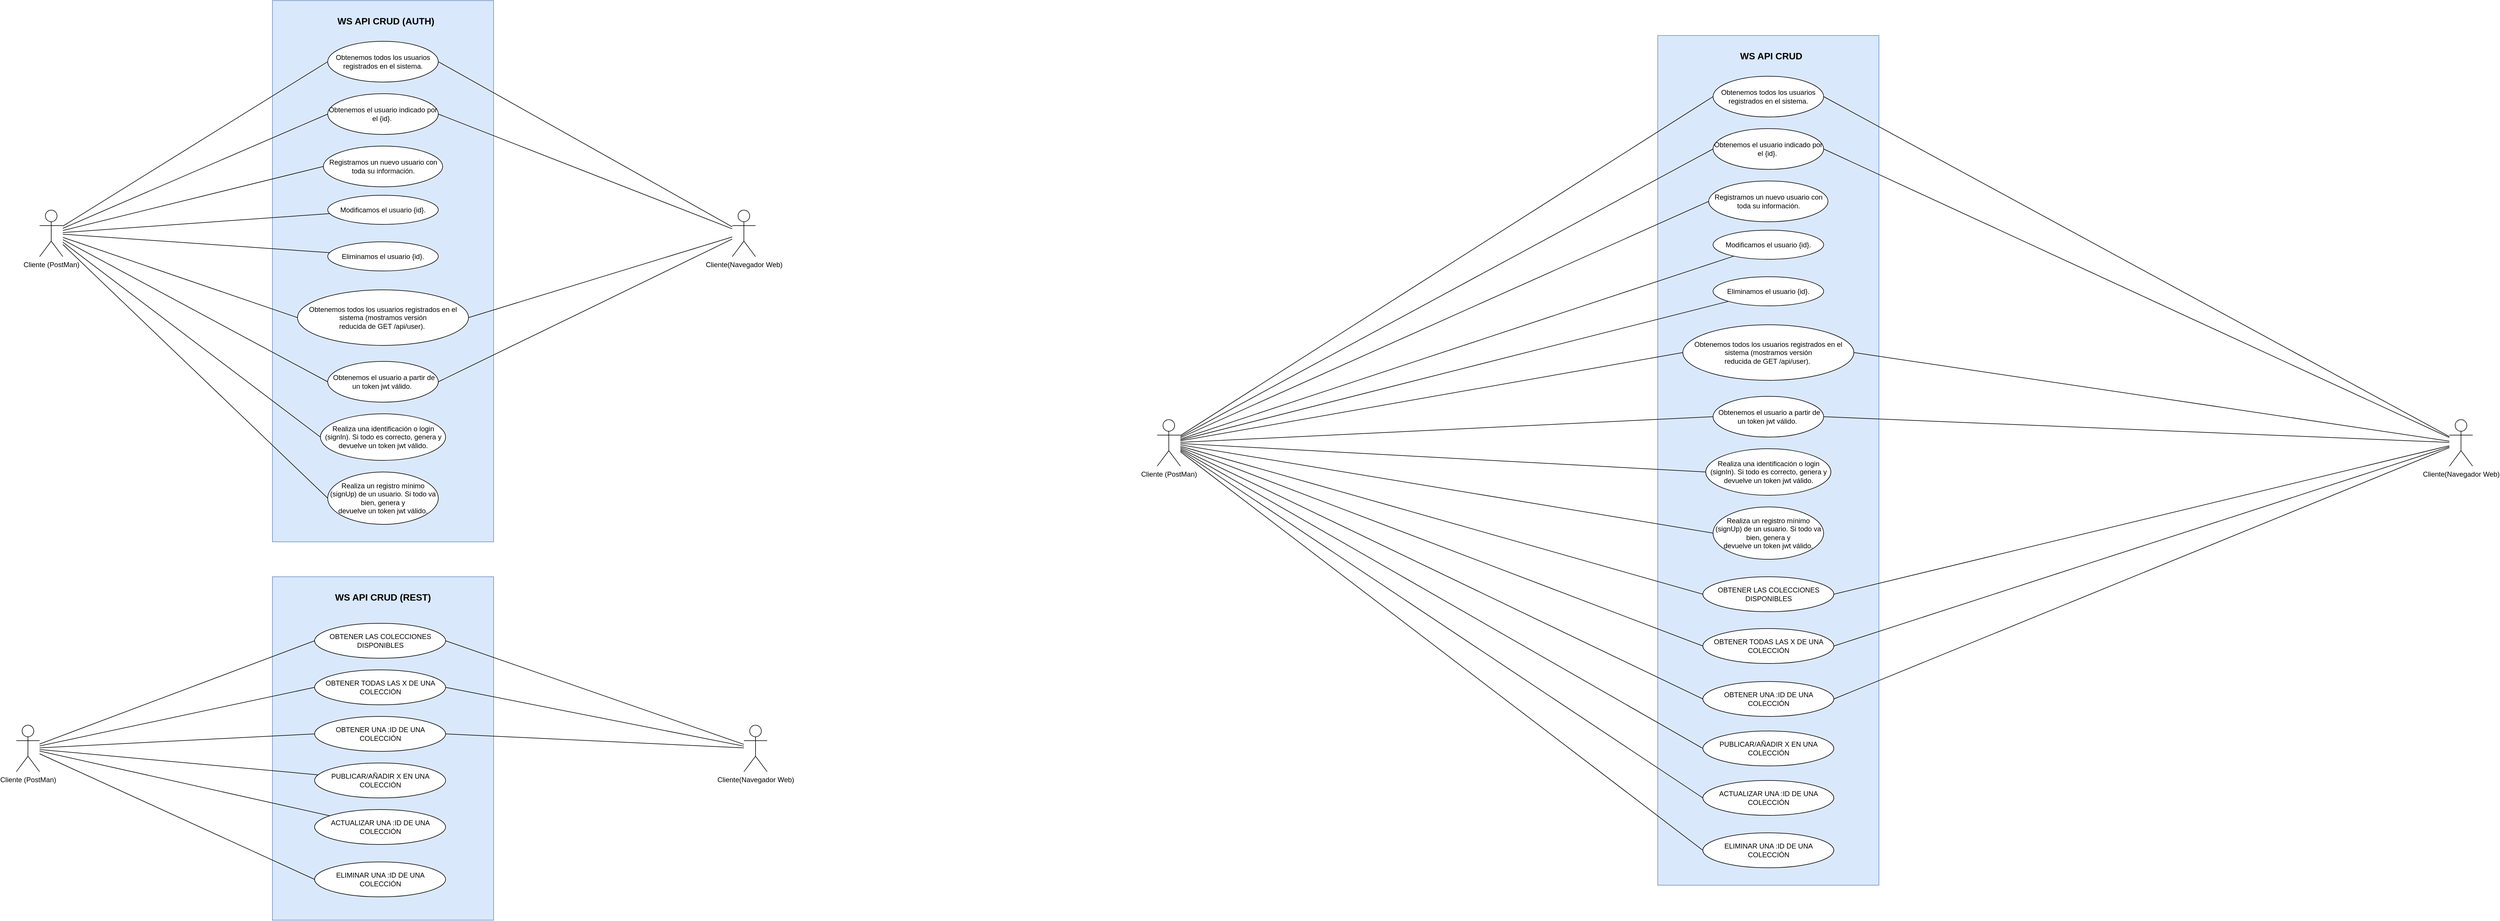 <mxfile version="21.1.2" type="github">
  <diagram name="Página-1" id="gVADvGAhawYy6BavhGWH">
    <mxGraphModel dx="4861" dy="2296" grid="1" gridSize="10" guides="1" tooltips="1" connect="1" arrows="1" fold="1" page="1" pageScale="1" pageWidth="827" pageHeight="1169" math="0" shadow="0">
      <root>
        <mxCell id="0" />
        <mxCell id="1" parent="0" />
        <mxCell id="2xWDJ4cLKkgiuLVgCQJJ-2" value="" style="html=1;dashed=0;whiteSpace=wrap;fillColor=#dae8fc;strokeColor=#6c8ebf;" vertex="1" parent="1">
          <mxGeometry x="200" y="40" width="380" height="930" as="geometry" />
        </mxCell>
        <mxCell id="2xWDJ4cLKkgiuLVgCQJJ-21" style="rounded=0;orthogonalLoop=1;jettySize=auto;html=1;entryX=0;entryY=0.5;entryDx=0;entryDy=0;endArrow=none;endFill=0;" edge="1" parent="1" source="0kAU2ZbiwCrHughsUeTx-1" target="2xWDJ4cLKkgiuLVgCQJJ-8">
          <mxGeometry relative="1" as="geometry" />
        </mxCell>
        <mxCell id="2xWDJ4cLKkgiuLVgCQJJ-22" style="rounded=0;orthogonalLoop=1;jettySize=auto;html=1;entryX=0;entryY=0.5;entryDx=0;entryDy=0;endArrow=none;endFill=0;" edge="1" parent="1" source="0kAU2ZbiwCrHughsUeTx-1" target="2xWDJ4cLKkgiuLVgCQJJ-9">
          <mxGeometry relative="1" as="geometry" />
        </mxCell>
        <mxCell id="2xWDJ4cLKkgiuLVgCQJJ-23" style="rounded=0;orthogonalLoop=1;jettySize=auto;html=1;endArrow=none;endFill=0;" edge="1" parent="1" source="0kAU2ZbiwCrHughsUeTx-1" target="2xWDJ4cLKkgiuLVgCQJJ-10">
          <mxGeometry relative="1" as="geometry" />
        </mxCell>
        <mxCell id="2xWDJ4cLKkgiuLVgCQJJ-24" style="rounded=0;orthogonalLoop=1;jettySize=auto;html=1;endArrow=none;endFill=0;" edge="1" parent="1" source="0kAU2ZbiwCrHughsUeTx-1" target="2xWDJ4cLKkgiuLVgCQJJ-11">
          <mxGeometry relative="1" as="geometry" />
        </mxCell>
        <mxCell id="2xWDJ4cLKkgiuLVgCQJJ-25" style="rounded=0;orthogonalLoop=1;jettySize=auto;html=1;entryX=0;entryY=0.5;entryDx=0;entryDy=0;endArrow=none;endFill=0;" edge="1" parent="1" source="0kAU2ZbiwCrHughsUeTx-1" target="2xWDJ4cLKkgiuLVgCQJJ-12">
          <mxGeometry relative="1" as="geometry" />
        </mxCell>
        <mxCell id="2xWDJ4cLKkgiuLVgCQJJ-26" style="rounded=0;orthogonalLoop=1;jettySize=auto;html=1;entryX=0;entryY=0.5;entryDx=0;entryDy=0;endArrow=none;endFill=0;" edge="1" parent="1" source="0kAU2ZbiwCrHughsUeTx-1" target="2xWDJ4cLKkgiuLVgCQJJ-13">
          <mxGeometry relative="1" as="geometry" />
        </mxCell>
        <mxCell id="2xWDJ4cLKkgiuLVgCQJJ-27" style="rounded=0;orthogonalLoop=1;jettySize=auto;html=1;entryX=0;entryY=0.5;entryDx=0;entryDy=0;endArrow=none;endFill=0;" edge="1" parent="1" source="0kAU2ZbiwCrHughsUeTx-1" target="2xWDJ4cLKkgiuLVgCQJJ-14">
          <mxGeometry relative="1" as="geometry" />
        </mxCell>
        <mxCell id="2xWDJ4cLKkgiuLVgCQJJ-28" style="rounded=0;orthogonalLoop=1;jettySize=auto;html=1;entryX=0;entryY=0.5;entryDx=0;entryDy=0;endArrow=none;endFill=0;" edge="1" parent="1" source="0kAU2ZbiwCrHughsUeTx-1" target="2xWDJ4cLKkgiuLVgCQJJ-15">
          <mxGeometry relative="1" as="geometry" />
        </mxCell>
        <mxCell id="0kAU2ZbiwCrHughsUeTx-1" value="Cliente (PostMan)" style="shape=umlActor;verticalLabelPosition=bottom;verticalAlign=top;html=1;outlineConnect=0;labelPosition=center;align=center;" parent="1" vertex="1">
          <mxGeometry x="-200" y="400" width="40" height="80" as="geometry" />
        </mxCell>
        <mxCell id="2xWDJ4cLKkgiuLVgCQJJ-29" style="rounded=0;orthogonalLoop=1;jettySize=auto;html=1;entryX=1;entryY=0.5;entryDx=0;entryDy=0;endArrow=none;endFill=0;" edge="1" parent="1" source="0kAU2ZbiwCrHughsUeTx-9" target="2xWDJ4cLKkgiuLVgCQJJ-5">
          <mxGeometry relative="1" as="geometry" />
        </mxCell>
        <mxCell id="2xWDJ4cLKkgiuLVgCQJJ-30" style="rounded=0;orthogonalLoop=1;jettySize=auto;html=1;entryX=1;entryY=0.5;entryDx=0;entryDy=0;endArrow=none;endFill=0;" edge="1" parent="1" source="0kAU2ZbiwCrHughsUeTx-9" target="2xWDJ4cLKkgiuLVgCQJJ-8">
          <mxGeometry relative="1" as="geometry" />
        </mxCell>
        <mxCell id="2xWDJ4cLKkgiuLVgCQJJ-31" style="rounded=0;orthogonalLoop=1;jettySize=auto;html=1;endArrow=none;endFill=0;entryX=1;entryY=0.5;entryDx=0;entryDy=0;" edge="1" parent="1" source="0kAU2ZbiwCrHughsUeTx-9" target="2xWDJ4cLKkgiuLVgCQJJ-13">
          <mxGeometry relative="1" as="geometry">
            <mxPoint x="500" y="700" as="targetPoint" />
          </mxGeometry>
        </mxCell>
        <mxCell id="2xWDJ4cLKkgiuLVgCQJJ-32" style="rounded=0;orthogonalLoop=1;jettySize=auto;html=1;entryX=1;entryY=0.5;entryDx=0;entryDy=0;endArrow=none;endFill=0;" edge="1" parent="1" source="0kAU2ZbiwCrHughsUeTx-9" target="2xWDJ4cLKkgiuLVgCQJJ-12">
          <mxGeometry relative="1" as="geometry" />
        </mxCell>
        <mxCell id="0kAU2ZbiwCrHughsUeTx-9" value="Cliente(Navegador Web)" style="shape=umlActor;verticalLabelPosition=bottom;verticalAlign=top;html=1;outlineConnect=0;labelPosition=center;align=center;" parent="1" vertex="1">
          <mxGeometry x="990" y="400" width="40" height="80" as="geometry" />
        </mxCell>
        <mxCell id="2xWDJ4cLKkgiuLVgCQJJ-5" value="Obtenemos todos los usuarios registrados en el sistema." style="shape=ellipse;html=1;dashed=0;whiteSpace=wrap;perimeter=ellipsePerimeter;" vertex="1" parent="1">
          <mxGeometry x="295" y="110" width="190" height="70" as="geometry" />
        </mxCell>
        <mxCell id="2xWDJ4cLKkgiuLVgCQJJ-8" value="Obtenemos el usuario indicado por el {id}.&amp;nbsp;" style="shape=ellipse;html=1;dashed=0;whiteSpace=wrap;perimeter=ellipsePerimeter;" vertex="1" parent="1">
          <mxGeometry x="295" y="200" width="190" height="70" as="geometry" />
        </mxCell>
        <mxCell id="2xWDJ4cLKkgiuLVgCQJJ-9" value="Registramos un nuevo usuario con toda su información." style="shape=ellipse;html=1;dashed=0;whiteSpace=wrap;perimeter=ellipsePerimeter;" vertex="1" parent="1">
          <mxGeometry x="287.5" y="290" width="205" height="70" as="geometry" />
        </mxCell>
        <mxCell id="2xWDJ4cLKkgiuLVgCQJJ-10" value="Modificamos el usuario {id}." style="shape=ellipse;html=1;dashed=0;whiteSpace=wrap;perimeter=ellipsePerimeter;" vertex="1" parent="1">
          <mxGeometry x="295" y="374.5" width="190" height="50" as="geometry" />
        </mxCell>
        <mxCell id="2xWDJ4cLKkgiuLVgCQJJ-11" value="Eliminamos el usuario {id}." style="shape=ellipse;html=1;dashed=0;whiteSpace=wrap;perimeter=ellipsePerimeter;" vertex="1" parent="1">
          <mxGeometry x="295" y="454.5" width="190" height="50" as="geometry" />
        </mxCell>
        <mxCell id="2xWDJ4cLKkgiuLVgCQJJ-12" value="Obtenemos todos los usuarios registrados en el sistema (mostramos versión &lt;br/&gt;reducida de GET /api/user).&amp;nbsp;" style="shape=ellipse;html=1;dashed=0;whiteSpace=wrap;perimeter=ellipsePerimeter;" vertex="1" parent="1">
          <mxGeometry x="243.13" y="537" width="293.75" height="95.5" as="geometry" />
        </mxCell>
        <mxCell id="2xWDJ4cLKkgiuLVgCQJJ-13" value="&amp;nbsp;Obtenemos el usuario a partir de un token jwt válido.&amp;nbsp;" style="shape=ellipse;html=1;dashed=0;whiteSpace=wrap;perimeter=ellipsePerimeter;" vertex="1" parent="1">
          <mxGeometry x="295" y="660" width="190" height="70" as="geometry" />
        </mxCell>
        <mxCell id="2xWDJ4cLKkgiuLVgCQJJ-14" value="Realiza una identificación o login (signIn). Si todo es correcto, genera y &lt;br/&gt;devuelve un token jwt válido." style="shape=ellipse;html=1;dashed=0;whiteSpace=wrap;perimeter=ellipsePerimeter;" vertex="1" parent="1">
          <mxGeometry x="282.5" y="750" width="215" height="80" as="geometry" />
        </mxCell>
        <mxCell id="2xWDJ4cLKkgiuLVgCQJJ-15" value="Realiza un registro mínimo (signUp) de un usuario. Si todo va bien, genera y &lt;br/&gt;devuelve un token jwt válido." style="shape=ellipse;html=1;dashed=0;whiteSpace=wrap;perimeter=ellipsePerimeter;" vertex="1" parent="1">
          <mxGeometry x="295" y="850" width="190" height="90" as="geometry" />
        </mxCell>
        <mxCell id="2xWDJ4cLKkgiuLVgCQJJ-16" value="&lt;font style=&quot;font-size: 16px;&quot;&gt;&lt;b&gt;WS API CRUD (AUTH)&lt;/b&gt;&lt;/font&gt;" style="text;html=1;strokeColor=none;fillColor=none;align=center;verticalAlign=middle;whiteSpace=wrap;rounded=0;" vertex="1" parent="1">
          <mxGeometry x="310" y="60" width="170" height="30" as="geometry" />
        </mxCell>
        <mxCell id="2xWDJ4cLKkgiuLVgCQJJ-18" style="edgeStyle=orthogonalEdgeStyle;rounded=0;orthogonalLoop=1;jettySize=auto;html=1;exitX=0.5;exitY=1;exitDx=0;exitDy=0;" edge="1" parent="1" source="2xWDJ4cLKkgiuLVgCQJJ-16" target="2xWDJ4cLKkgiuLVgCQJJ-16">
          <mxGeometry relative="1" as="geometry" />
        </mxCell>
        <mxCell id="2xWDJ4cLKkgiuLVgCQJJ-20" style="rounded=0;orthogonalLoop=1;jettySize=auto;html=1;entryX=0;entryY=0.5;entryDx=0;entryDy=0;endArrow=none;endFill=0;" edge="1" parent="1" source="0kAU2ZbiwCrHughsUeTx-1" target="2xWDJ4cLKkgiuLVgCQJJ-5">
          <mxGeometry relative="1" as="geometry" />
        </mxCell>
        <mxCell id="2xWDJ4cLKkgiuLVgCQJJ-33" value="" style="html=1;dashed=0;whiteSpace=wrap;fillColor=#dae8fc;strokeColor=#6c8ebf;" vertex="1" parent="1">
          <mxGeometry x="200" y="1030" width="380" height="590" as="geometry" />
        </mxCell>
        <mxCell id="2xWDJ4cLKkgiuLVgCQJJ-34" style="rounded=0;orthogonalLoop=1;jettySize=auto;html=1;entryX=0;entryY=0.5;entryDx=0;entryDy=0;endArrow=none;endFill=0;" edge="1" parent="1" source="2xWDJ4cLKkgiuLVgCQJJ-42" target="2xWDJ4cLKkgiuLVgCQJJ-49">
          <mxGeometry relative="1" as="geometry" />
        </mxCell>
        <mxCell id="2xWDJ4cLKkgiuLVgCQJJ-35" style="rounded=0;orthogonalLoop=1;jettySize=auto;html=1;entryX=0;entryY=0.5;entryDx=0;entryDy=0;endArrow=none;endFill=0;" edge="1" parent="1" source="2xWDJ4cLKkgiuLVgCQJJ-42" target="2xWDJ4cLKkgiuLVgCQJJ-50">
          <mxGeometry relative="1" as="geometry" />
        </mxCell>
        <mxCell id="2xWDJ4cLKkgiuLVgCQJJ-36" style="rounded=0;orthogonalLoop=1;jettySize=auto;html=1;endArrow=none;endFill=0;" edge="1" parent="1" source="2xWDJ4cLKkgiuLVgCQJJ-42" target="2xWDJ4cLKkgiuLVgCQJJ-51">
          <mxGeometry relative="1" as="geometry" />
        </mxCell>
        <mxCell id="2xWDJ4cLKkgiuLVgCQJJ-37" style="rounded=0;orthogonalLoop=1;jettySize=auto;html=1;endArrow=none;endFill=0;" edge="1" parent="1" source="2xWDJ4cLKkgiuLVgCQJJ-42" target="2xWDJ4cLKkgiuLVgCQJJ-52">
          <mxGeometry relative="1" as="geometry" />
        </mxCell>
        <mxCell id="2xWDJ4cLKkgiuLVgCQJJ-62" style="rounded=0;orthogonalLoop=1;jettySize=auto;html=1;entryX=0;entryY=0.5;entryDx=0;entryDy=0;endArrow=none;endFill=0;" edge="1" parent="1" source="2xWDJ4cLKkgiuLVgCQJJ-42" target="2xWDJ4cLKkgiuLVgCQJJ-60">
          <mxGeometry relative="1" as="geometry" />
        </mxCell>
        <mxCell id="2xWDJ4cLKkgiuLVgCQJJ-42" value="Cliente (PostMan)" style="shape=umlActor;verticalLabelPosition=bottom;verticalAlign=top;html=1;outlineConnect=0;labelPosition=center;align=center;" vertex="1" parent="1">
          <mxGeometry x="-240" y="1285" width="40" height="80" as="geometry" />
        </mxCell>
        <mxCell id="2xWDJ4cLKkgiuLVgCQJJ-43" style="rounded=0;orthogonalLoop=1;jettySize=auto;html=1;entryX=1;entryY=0.5;entryDx=0;entryDy=0;endArrow=none;endFill=0;" edge="1" parent="1" source="2xWDJ4cLKkgiuLVgCQJJ-47" target="2xWDJ4cLKkgiuLVgCQJJ-48">
          <mxGeometry relative="1" as="geometry" />
        </mxCell>
        <mxCell id="2xWDJ4cLKkgiuLVgCQJJ-44" style="rounded=0;orthogonalLoop=1;jettySize=auto;html=1;entryX=1;entryY=0.5;entryDx=0;entryDy=0;endArrow=none;endFill=0;" edge="1" parent="1" source="2xWDJ4cLKkgiuLVgCQJJ-47" target="2xWDJ4cLKkgiuLVgCQJJ-49">
          <mxGeometry relative="1" as="geometry" />
        </mxCell>
        <mxCell id="2xWDJ4cLKkgiuLVgCQJJ-61" style="rounded=0;orthogonalLoop=1;jettySize=auto;html=1;entryX=1;entryY=0.5;entryDx=0;entryDy=0;endArrow=none;endFill=0;" edge="1" parent="1" source="2xWDJ4cLKkgiuLVgCQJJ-47" target="2xWDJ4cLKkgiuLVgCQJJ-50">
          <mxGeometry relative="1" as="geometry" />
        </mxCell>
        <mxCell id="2xWDJ4cLKkgiuLVgCQJJ-47" value="Cliente(Navegador Web)" style="shape=umlActor;verticalLabelPosition=bottom;verticalAlign=top;html=1;outlineConnect=0;labelPosition=center;align=center;" vertex="1" parent="1">
          <mxGeometry x="1010" y="1285" width="40" height="80" as="geometry" />
        </mxCell>
        <mxCell id="2xWDJ4cLKkgiuLVgCQJJ-48" value="OBTENER LAS COLECCIONES DISPONIBLES" style="shape=ellipse;html=1;dashed=0;whiteSpace=wrap;perimeter=ellipsePerimeter;" vertex="1" parent="1">
          <mxGeometry x="272.5" y="1110" width="225" height="60" as="geometry" />
        </mxCell>
        <mxCell id="2xWDJ4cLKkgiuLVgCQJJ-49" value="OBTENER TODAS LAS X DE UNA COLECCIÓN" style="shape=ellipse;html=1;dashed=0;whiteSpace=wrap;perimeter=ellipsePerimeter;" vertex="1" parent="1">
          <mxGeometry x="272.5" y="1190" width="225" height="60" as="geometry" />
        </mxCell>
        <mxCell id="2xWDJ4cLKkgiuLVgCQJJ-50" value="OBTENER UNA :ID DE UNA COLECCIÓN" style="shape=ellipse;html=1;dashed=0;whiteSpace=wrap;perimeter=ellipsePerimeter;" vertex="1" parent="1">
          <mxGeometry x="272.5" y="1270" width="225" height="60" as="geometry" />
        </mxCell>
        <mxCell id="2xWDJ4cLKkgiuLVgCQJJ-51" value="PUBLICAR/AÑADIR X EN UNA COLECCIÓN" style="shape=ellipse;html=1;dashed=0;whiteSpace=wrap;perimeter=ellipsePerimeter;" vertex="1" parent="1">
          <mxGeometry x="272.5" y="1350" width="225" height="60" as="geometry" />
        </mxCell>
        <mxCell id="2xWDJ4cLKkgiuLVgCQJJ-52" value="ACTUALIZAR UNA :ID DE UNA COLECCIÓN" style="shape=ellipse;html=1;dashed=0;whiteSpace=wrap;perimeter=ellipsePerimeter;" vertex="1" parent="1">
          <mxGeometry x="272.5" y="1430" width="225" height="60" as="geometry" />
        </mxCell>
        <mxCell id="2xWDJ4cLKkgiuLVgCQJJ-57" value="&lt;font style=&quot;font-size: 16px;&quot;&gt;&lt;b&gt;WS API CRUD (REST)&lt;/b&gt;&lt;/font&gt;" style="text;html=1;strokeColor=none;fillColor=none;align=center;verticalAlign=middle;whiteSpace=wrap;rounded=0;" vertex="1" parent="1">
          <mxGeometry x="305" y="1050" width="170" height="30" as="geometry" />
        </mxCell>
        <mxCell id="2xWDJ4cLKkgiuLVgCQJJ-58" style="edgeStyle=orthogonalEdgeStyle;rounded=0;orthogonalLoop=1;jettySize=auto;html=1;exitX=0.5;exitY=1;exitDx=0;exitDy=0;" edge="1" parent="1" source="2xWDJ4cLKkgiuLVgCQJJ-57" target="2xWDJ4cLKkgiuLVgCQJJ-57">
          <mxGeometry relative="1" as="geometry" />
        </mxCell>
        <mxCell id="2xWDJ4cLKkgiuLVgCQJJ-59" style="rounded=0;orthogonalLoop=1;jettySize=auto;html=1;entryX=0;entryY=0.5;entryDx=0;entryDy=0;endArrow=none;endFill=0;" edge="1" parent="1" source="2xWDJ4cLKkgiuLVgCQJJ-42" target="2xWDJ4cLKkgiuLVgCQJJ-48">
          <mxGeometry relative="1" as="geometry" />
        </mxCell>
        <mxCell id="2xWDJ4cLKkgiuLVgCQJJ-60" value="ELIMINAR UNA :ID DE UNA COLECCIÓN" style="shape=ellipse;html=1;dashed=0;whiteSpace=wrap;perimeter=ellipsePerimeter;" vertex="1" parent="1">
          <mxGeometry x="272.5" y="1520" width="225" height="60" as="geometry" />
        </mxCell>
        <mxCell id="2xWDJ4cLKkgiuLVgCQJJ-63" value="" style="html=1;dashed=0;whiteSpace=wrap;fillColor=#dae8fc;strokeColor=#6c8ebf;" vertex="1" parent="1">
          <mxGeometry x="2580" y="100" width="380" height="1460" as="geometry" />
        </mxCell>
        <mxCell id="2xWDJ4cLKkgiuLVgCQJJ-64" style="rounded=0;orthogonalLoop=1;jettySize=auto;html=1;entryX=0;entryY=0.5;entryDx=0;entryDy=0;endArrow=none;endFill=0;" edge="1" parent="1" source="2xWDJ4cLKkgiuLVgCQJJ-72" target="2xWDJ4cLKkgiuLVgCQJJ-79">
          <mxGeometry relative="1" as="geometry" />
        </mxCell>
        <mxCell id="2xWDJ4cLKkgiuLVgCQJJ-65" style="rounded=0;orthogonalLoop=1;jettySize=auto;html=1;entryX=0;entryY=0.5;entryDx=0;entryDy=0;endArrow=none;endFill=0;" edge="1" parent="1" source="2xWDJ4cLKkgiuLVgCQJJ-72" target="2xWDJ4cLKkgiuLVgCQJJ-80">
          <mxGeometry relative="1" as="geometry" />
        </mxCell>
        <mxCell id="2xWDJ4cLKkgiuLVgCQJJ-66" style="rounded=0;orthogonalLoop=1;jettySize=auto;html=1;endArrow=none;endFill=0;" edge="1" parent="1" source="2xWDJ4cLKkgiuLVgCQJJ-72" target="2xWDJ4cLKkgiuLVgCQJJ-81">
          <mxGeometry relative="1" as="geometry" />
        </mxCell>
        <mxCell id="2xWDJ4cLKkgiuLVgCQJJ-67" style="rounded=0;orthogonalLoop=1;jettySize=auto;html=1;endArrow=none;endFill=0;" edge="1" parent="1" source="2xWDJ4cLKkgiuLVgCQJJ-72" target="2xWDJ4cLKkgiuLVgCQJJ-82">
          <mxGeometry relative="1" as="geometry" />
        </mxCell>
        <mxCell id="2xWDJ4cLKkgiuLVgCQJJ-68" style="rounded=0;orthogonalLoop=1;jettySize=auto;html=1;entryX=0;entryY=0.5;entryDx=0;entryDy=0;endArrow=none;endFill=0;" edge="1" parent="1" source="2xWDJ4cLKkgiuLVgCQJJ-72" target="2xWDJ4cLKkgiuLVgCQJJ-83">
          <mxGeometry relative="1" as="geometry" />
        </mxCell>
        <mxCell id="2xWDJ4cLKkgiuLVgCQJJ-69" style="rounded=0;orthogonalLoop=1;jettySize=auto;html=1;entryX=0;entryY=0.5;entryDx=0;entryDy=0;endArrow=none;endFill=0;" edge="1" parent="1" source="2xWDJ4cLKkgiuLVgCQJJ-72" target="2xWDJ4cLKkgiuLVgCQJJ-84">
          <mxGeometry relative="1" as="geometry" />
        </mxCell>
        <mxCell id="2xWDJ4cLKkgiuLVgCQJJ-70" style="rounded=0;orthogonalLoop=1;jettySize=auto;html=1;entryX=0;entryY=0.5;entryDx=0;entryDy=0;endArrow=none;endFill=0;" edge="1" parent="1" source="2xWDJ4cLKkgiuLVgCQJJ-72" target="2xWDJ4cLKkgiuLVgCQJJ-85">
          <mxGeometry relative="1" as="geometry" />
        </mxCell>
        <mxCell id="2xWDJ4cLKkgiuLVgCQJJ-71" style="rounded=0;orthogonalLoop=1;jettySize=auto;html=1;entryX=0;entryY=0.5;entryDx=0;entryDy=0;endArrow=none;endFill=0;" edge="1" parent="1" source="2xWDJ4cLKkgiuLVgCQJJ-72" target="2xWDJ4cLKkgiuLVgCQJJ-86">
          <mxGeometry relative="1" as="geometry" />
        </mxCell>
        <mxCell id="2xWDJ4cLKkgiuLVgCQJJ-72" value="Cliente (PostMan)" style="shape=umlActor;verticalLabelPosition=bottom;verticalAlign=top;html=1;outlineConnect=0;labelPosition=center;align=center;" vertex="1" parent="1">
          <mxGeometry x="1720" y="760" width="40" height="80" as="geometry" />
        </mxCell>
        <mxCell id="2xWDJ4cLKkgiuLVgCQJJ-73" style="rounded=0;orthogonalLoop=1;jettySize=auto;html=1;entryX=1;entryY=0.5;entryDx=0;entryDy=0;endArrow=none;endFill=0;" edge="1" parent="1" source="2xWDJ4cLKkgiuLVgCQJJ-77" target="2xWDJ4cLKkgiuLVgCQJJ-78">
          <mxGeometry relative="1" as="geometry" />
        </mxCell>
        <mxCell id="2xWDJ4cLKkgiuLVgCQJJ-74" style="rounded=0;orthogonalLoop=1;jettySize=auto;html=1;entryX=1;entryY=0.5;entryDx=0;entryDy=0;endArrow=none;endFill=0;" edge="1" parent="1" source="2xWDJ4cLKkgiuLVgCQJJ-77" target="2xWDJ4cLKkgiuLVgCQJJ-79">
          <mxGeometry relative="1" as="geometry" />
        </mxCell>
        <mxCell id="2xWDJ4cLKkgiuLVgCQJJ-75" style="rounded=0;orthogonalLoop=1;jettySize=auto;html=1;endArrow=none;endFill=0;entryX=1;entryY=0.5;entryDx=0;entryDy=0;" edge="1" parent="1" source="2xWDJ4cLKkgiuLVgCQJJ-77" target="2xWDJ4cLKkgiuLVgCQJJ-84">
          <mxGeometry relative="1" as="geometry">
            <mxPoint x="2880" y="760" as="targetPoint" />
          </mxGeometry>
        </mxCell>
        <mxCell id="2xWDJ4cLKkgiuLVgCQJJ-76" style="rounded=0;orthogonalLoop=1;jettySize=auto;html=1;entryX=1;entryY=0.5;entryDx=0;entryDy=0;endArrow=none;endFill=0;" edge="1" parent="1" source="2xWDJ4cLKkgiuLVgCQJJ-77" target="2xWDJ4cLKkgiuLVgCQJJ-83">
          <mxGeometry relative="1" as="geometry" />
        </mxCell>
        <mxCell id="2xWDJ4cLKkgiuLVgCQJJ-77" value="Cliente(Navegador Web)" style="shape=umlActor;verticalLabelPosition=bottom;verticalAlign=top;html=1;outlineConnect=0;labelPosition=center;align=center;" vertex="1" parent="1">
          <mxGeometry x="3940" y="760" width="40" height="80" as="geometry" />
        </mxCell>
        <mxCell id="2xWDJ4cLKkgiuLVgCQJJ-78" value="Obtenemos todos los usuarios registrados en el sistema." style="shape=ellipse;html=1;dashed=0;whiteSpace=wrap;perimeter=ellipsePerimeter;" vertex="1" parent="1">
          <mxGeometry x="2675" y="170" width="190" height="70" as="geometry" />
        </mxCell>
        <mxCell id="2xWDJ4cLKkgiuLVgCQJJ-79" value="Obtenemos el usuario indicado por el {id}.&amp;nbsp;" style="shape=ellipse;html=1;dashed=0;whiteSpace=wrap;perimeter=ellipsePerimeter;" vertex="1" parent="1">
          <mxGeometry x="2675" y="260" width="190" height="70" as="geometry" />
        </mxCell>
        <mxCell id="2xWDJ4cLKkgiuLVgCQJJ-80" value="Registramos un nuevo usuario con toda su información." style="shape=ellipse;html=1;dashed=0;whiteSpace=wrap;perimeter=ellipsePerimeter;" vertex="1" parent="1">
          <mxGeometry x="2667.5" y="350" width="205" height="70" as="geometry" />
        </mxCell>
        <mxCell id="2xWDJ4cLKkgiuLVgCQJJ-81" value="Modificamos el usuario {id}." style="shape=ellipse;html=1;dashed=0;whiteSpace=wrap;perimeter=ellipsePerimeter;" vertex="1" parent="1">
          <mxGeometry x="2675" y="434.5" width="190" height="50" as="geometry" />
        </mxCell>
        <mxCell id="2xWDJ4cLKkgiuLVgCQJJ-82" value="Eliminamos el usuario {id}." style="shape=ellipse;html=1;dashed=0;whiteSpace=wrap;perimeter=ellipsePerimeter;" vertex="1" parent="1">
          <mxGeometry x="2675" y="514.5" width="190" height="50" as="geometry" />
        </mxCell>
        <mxCell id="2xWDJ4cLKkgiuLVgCQJJ-83" value="Obtenemos todos los usuarios registrados en el sistema (mostramos versión &lt;br/&gt;reducida de GET /api/user).&amp;nbsp;" style="shape=ellipse;html=1;dashed=0;whiteSpace=wrap;perimeter=ellipsePerimeter;" vertex="1" parent="1">
          <mxGeometry x="2623.13" y="597" width="293.75" height="95.5" as="geometry" />
        </mxCell>
        <mxCell id="2xWDJ4cLKkgiuLVgCQJJ-84" value="&amp;nbsp;Obtenemos el usuario a partir de un token jwt válido.&amp;nbsp;" style="shape=ellipse;html=1;dashed=0;whiteSpace=wrap;perimeter=ellipsePerimeter;" vertex="1" parent="1">
          <mxGeometry x="2675" y="720" width="190" height="70" as="geometry" />
        </mxCell>
        <mxCell id="2xWDJ4cLKkgiuLVgCQJJ-85" value="Realiza una identificación o login (signIn). Si todo es correcto, genera y &lt;br/&gt;devuelve un token jwt válido." style="shape=ellipse;html=1;dashed=0;whiteSpace=wrap;perimeter=ellipsePerimeter;" vertex="1" parent="1">
          <mxGeometry x="2662.5" y="810" width="215" height="80" as="geometry" />
        </mxCell>
        <mxCell id="2xWDJ4cLKkgiuLVgCQJJ-86" value="Realiza un registro mínimo (signUp) de un usuario. Si todo va bien, genera y &lt;br/&gt;devuelve un token jwt válido." style="shape=ellipse;html=1;dashed=0;whiteSpace=wrap;perimeter=ellipsePerimeter;" vertex="1" parent="1">
          <mxGeometry x="2675" y="910" width="190" height="90" as="geometry" />
        </mxCell>
        <mxCell id="2xWDJ4cLKkgiuLVgCQJJ-87" value="&lt;font style=&quot;font-size: 16px;&quot;&gt;&lt;b&gt;WS API CRUD&lt;/b&gt;&lt;/font&gt;" style="text;html=1;strokeColor=none;fillColor=none;align=center;verticalAlign=middle;whiteSpace=wrap;rounded=0;" vertex="1" parent="1">
          <mxGeometry x="2690" y="120" width="170" height="30" as="geometry" />
        </mxCell>
        <mxCell id="2xWDJ4cLKkgiuLVgCQJJ-88" style="edgeStyle=orthogonalEdgeStyle;rounded=0;orthogonalLoop=1;jettySize=auto;html=1;exitX=0.5;exitY=1;exitDx=0;exitDy=0;" edge="1" parent="1" source="2xWDJ4cLKkgiuLVgCQJJ-87" target="2xWDJ4cLKkgiuLVgCQJJ-87">
          <mxGeometry relative="1" as="geometry" />
        </mxCell>
        <mxCell id="2xWDJ4cLKkgiuLVgCQJJ-89" style="rounded=0;orthogonalLoop=1;jettySize=auto;html=1;entryX=0;entryY=0.5;entryDx=0;entryDy=0;endArrow=none;endFill=0;" edge="1" parent="1" source="2xWDJ4cLKkgiuLVgCQJJ-72" target="2xWDJ4cLKkgiuLVgCQJJ-78">
          <mxGeometry relative="1" as="geometry" />
        </mxCell>
        <mxCell id="2xWDJ4cLKkgiuLVgCQJJ-91" style="rounded=0;orthogonalLoop=1;jettySize=auto;html=1;entryX=0;entryY=0.5;entryDx=0;entryDy=0;endArrow=none;endFill=0;" edge="1" parent="1" source="2xWDJ4cLKkgiuLVgCQJJ-72" target="2xWDJ4cLKkgiuLVgCQJJ-102">
          <mxGeometry relative="1" as="geometry">
            <mxPoint x="2160" y="1410.736" as="sourcePoint" />
          </mxGeometry>
        </mxCell>
        <mxCell id="2xWDJ4cLKkgiuLVgCQJJ-92" style="rounded=0;orthogonalLoop=1;jettySize=auto;html=1;entryX=0;entryY=0.5;entryDx=0;entryDy=0;endArrow=none;endFill=0;" edge="1" parent="1" source="2xWDJ4cLKkgiuLVgCQJJ-72" target="2xWDJ4cLKkgiuLVgCQJJ-103">
          <mxGeometry relative="1" as="geometry">
            <mxPoint x="2160" y="1413.985" as="sourcePoint" />
          </mxGeometry>
        </mxCell>
        <mxCell id="2xWDJ4cLKkgiuLVgCQJJ-93" style="rounded=0;orthogonalLoop=1;jettySize=auto;html=1;endArrow=none;endFill=0;entryX=0;entryY=0.5;entryDx=0;entryDy=0;" edge="1" parent="1" source="2xWDJ4cLKkgiuLVgCQJJ-72" target="2xWDJ4cLKkgiuLVgCQJJ-104">
          <mxGeometry relative="1" as="geometry">
            <mxPoint x="1810" y="520" as="sourcePoint" />
          </mxGeometry>
        </mxCell>
        <mxCell id="2xWDJ4cLKkgiuLVgCQJJ-94" style="rounded=0;orthogonalLoop=1;jettySize=auto;html=1;endArrow=none;endFill=0;entryX=0;entryY=0.5;entryDx=0;entryDy=0;" edge="1" parent="1" source="2xWDJ4cLKkgiuLVgCQJJ-72" target="2xWDJ4cLKkgiuLVgCQJJ-105">
          <mxGeometry relative="1" as="geometry">
            <mxPoint x="2160" y="1419.472" as="sourcePoint" />
          </mxGeometry>
        </mxCell>
        <mxCell id="2xWDJ4cLKkgiuLVgCQJJ-95" style="rounded=0;orthogonalLoop=1;jettySize=auto;html=1;entryX=0;entryY=0.5;entryDx=0;entryDy=0;endArrow=none;endFill=0;" edge="1" parent="1" source="2xWDJ4cLKkgiuLVgCQJJ-72" target="2xWDJ4cLKkgiuLVgCQJJ-109">
          <mxGeometry relative="1" as="geometry">
            <mxPoint x="2160" y="1424.137" as="sourcePoint" />
          </mxGeometry>
        </mxCell>
        <mxCell id="2xWDJ4cLKkgiuLVgCQJJ-97" style="rounded=0;orthogonalLoop=1;jettySize=auto;html=1;entryX=1;entryY=0.5;entryDx=0;entryDy=0;endArrow=none;endFill=0;" edge="1" parent="1" source="2xWDJ4cLKkgiuLVgCQJJ-77" target="2xWDJ4cLKkgiuLVgCQJJ-101">
          <mxGeometry relative="1" as="geometry">
            <mxPoint x="3370" y="1408.052" as="sourcePoint" />
          </mxGeometry>
        </mxCell>
        <mxCell id="2xWDJ4cLKkgiuLVgCQJJ-98" style="rounded=0;orthogonalLoop=1;jettySize=auto;html=1;entryX=1;entryY=0.5;entryDx=0;entryDy=0;endArrow=none;endFill=0;" edge="1" parent="1" source="2xWDJ4cLKkgiuLVgCQJJ-77" target="2xWDJ4cLKkgiuLVgCQJJ-102">
          <mxGeometry relative="1" as="geometry">
            <mxPoint x="3370" y="1411.056" as="sourcePoint" />
          </mxGeometry>
        </mxCell>
        <mxCell id="2xWDJ4cLKkgiuLVgCQJJ-99" style="rounded=0;orthogonalLoop=1;jettySize=auto;html=1;entryX=1;entryY=0.5;entryDx=0;entryDy=0;endArrow=none;endFill=0;" edge="1" parent="1" source="2xWDJ4cLKkgiuLVgCQJJ-77" target="2xWDJ4cLKkgiuLVgCQJJ-103">
          <mxGeometry relative="1" as="geometry">
            <mxPoint x="3370" y="1414.061" as="sourcePoint" />
          </mxGeometry>
        </mxCell>
        <mxCell id="2xWDJ4cLKkgiuLVgCQJJ-101" value="OBTENER LAS COLECCIONES DISPONIBLES" style="shape=ellipse;html=1;dashed=0;whiteSpace=wrap;perimeter=ellipsePerimeter;" vertex="1" parent="1">
          <mxGeometry x="2657.5" y="1030" width="225" height="60" as="geometry" />
        </mxCell>
        <mxCell id="2xWDJ4cLKkgiuLVgCQJJ-102" value="OBTENER TODAS LAS X DE UNA COLECCIÓN" style="shape=ellipse;html=1;dashed=0;whiteSpace=wrap;perimeter=ellipsePerimeter;" vertex="1" parent="1">
          <mxGeometry x="2657.5" y="1119" width="225" height="60" as="geometry" />
        </mxCell>
        <mxCell id="2xWDJ4cLKkgiuLVgCQJJ-103" value="OBTENER UNA :ID DE UNA COLECCIÓN" style="shape=ellipse;html=1;dashed=0;whiteSpace=wrap;perimeter=ellipsePerimeter;" vertex="1" parent="1">
          <mxGeometry x="2657.5" y="1210" width="225" height="60" as="geometry" />
        </mxCell>
        <mxCell id="2xWDJ4cLKkgiuLVgCQJJ-104" value="PUBLICAR/AÑADIR X EN UNA COLECCIÓN" style="shape=ellipse;html=1;dashed=0;whiteSpace=wrap;perimeter=ellipsePerimeter;" vertex="1" parent="1">
          <mxGeometry x="2657.51" y="1295" width="225" height="60" as="geometry" />
        </mxCell>
        <mxCell id="2xWDJ4cLKkgiuLVgCQJJ-105" value="ACTUALIZAR UNA :ID DE UNA COLECCIÓN" style="shape=ellipse;html=1;dashed=0;whiteSpace=wrap;perimeter=ellipsePerimeter;" vertex="1" parent="1">
          <mxGeometry x="2657.51" y="1380" width="225" height="60" as="geometry" />
        </mxCell>
        <mxCell id="2xWDJ4cLKkgiuLVgCQJJ-107" style="edgeStyle=orthogonalEdgeStyle;rounded=0;orthogonalLoop=1;jettySize=auto;html=1;exitX=0.5;exitY=1;exitDx=0;exitDy=0;" edge="1" parent="1">
          <mxGeometry relative="1" as="geometry">
            <mxPoint x="2750" y="1170" as="sourcePoint" />
            <mxPoint x="2750" y="1170" as="targetPoint" />
          </mxGeometry>
        </mxCell>
        <mxCell id="2xWDJ4cLKkgiuLVgCQJJ-108" style="rounded=0;orthogonalLoop=1;jettySize=auto;html=1;entryX=0;entryY=0.5;entryDx=0;entryDy=0;endArrow=none;endFill=0;" edge="1" parent="1" source="2xWDJ4cLKkgiuLVgCQJJ-72" target="2xWDJ4cLKkgiuLVgCQJJ-101">
          <mxGeometry relative="1" as="geometry">
            <mxPoint x="2160" y="1407.487" as="sourcePoint" />
          </mxGeometry>
        </mxCell>
        <mxCell id="2xWDJ4cLKkgiuLVgCQJJ-109" value="ELIMINAR UNA :ID DE UNA COLECCIÓN" style="shape=ellipse;html=1;dashed=0;whiteSpace=wrap;perimeter=ellipsePerimeter;" vertex="1" parent="1">
          <mxGeometry x="2657.5" y="1470" width="225" height="60" as="geometry" />
        </mxCell>
      </root>
    </mxGraphModel>
  </diagram>
</mxfile>
